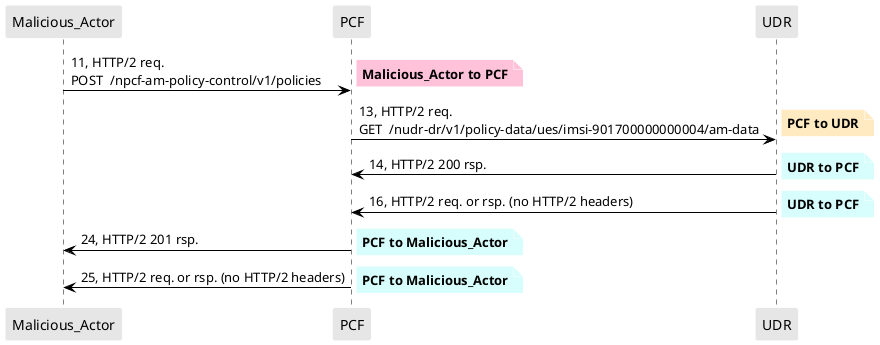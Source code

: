 @startuml
skinparam shadowing false
skinparam NoteBorderColor white
skinparam sequence {
    ArrowColor black
    LifeLineBorderColor black
    LifeLineBackgroundColor black
    ParticipantBorderColor white
    ParticipantBackgroundColor #e6e6e6
}
participant "Malicious_Actor"
participant "PCF"
participant "UDR"

"Malicious_Actor" -> "PCF": 11, HTTP/2 req.\nPOST  /npcf-am-policy-control/v1/policies

note right #FFC2D9
**Malicious_Actor to PCF**
end note

"PCF" -> "UDR": 13, HTTP/2 req.\nGET  /nudr-dr/v1/policy-data/ues/imsi-901700000000004/am-data

note right #FFEAC2
**PCF to UDR**
end note

"UDR" -> "PCF": 14, HTTP/2 200 rsp.

note right #D7FEFC
**UDR to PCF**
end note

"UDR" -> "PCF": 16, HTTP/2 req. or rsp. (no HTTP/2 headers)

note right #D7FEFC
**UDR to PCF**
end note

"PCF" -> "Malicious_Actor": 24, HTTP/2 201 rsp.

note right #D7FEFC
**PCF to Malicious_Actor**
end note

"PCF" -> "Malicious_Actor": 25, HTTP/2 req. or rsp. (no HTTP/2 headers)

note right #D7FEFC
**PCF to Malicious_Actor**
end note

@enduml
